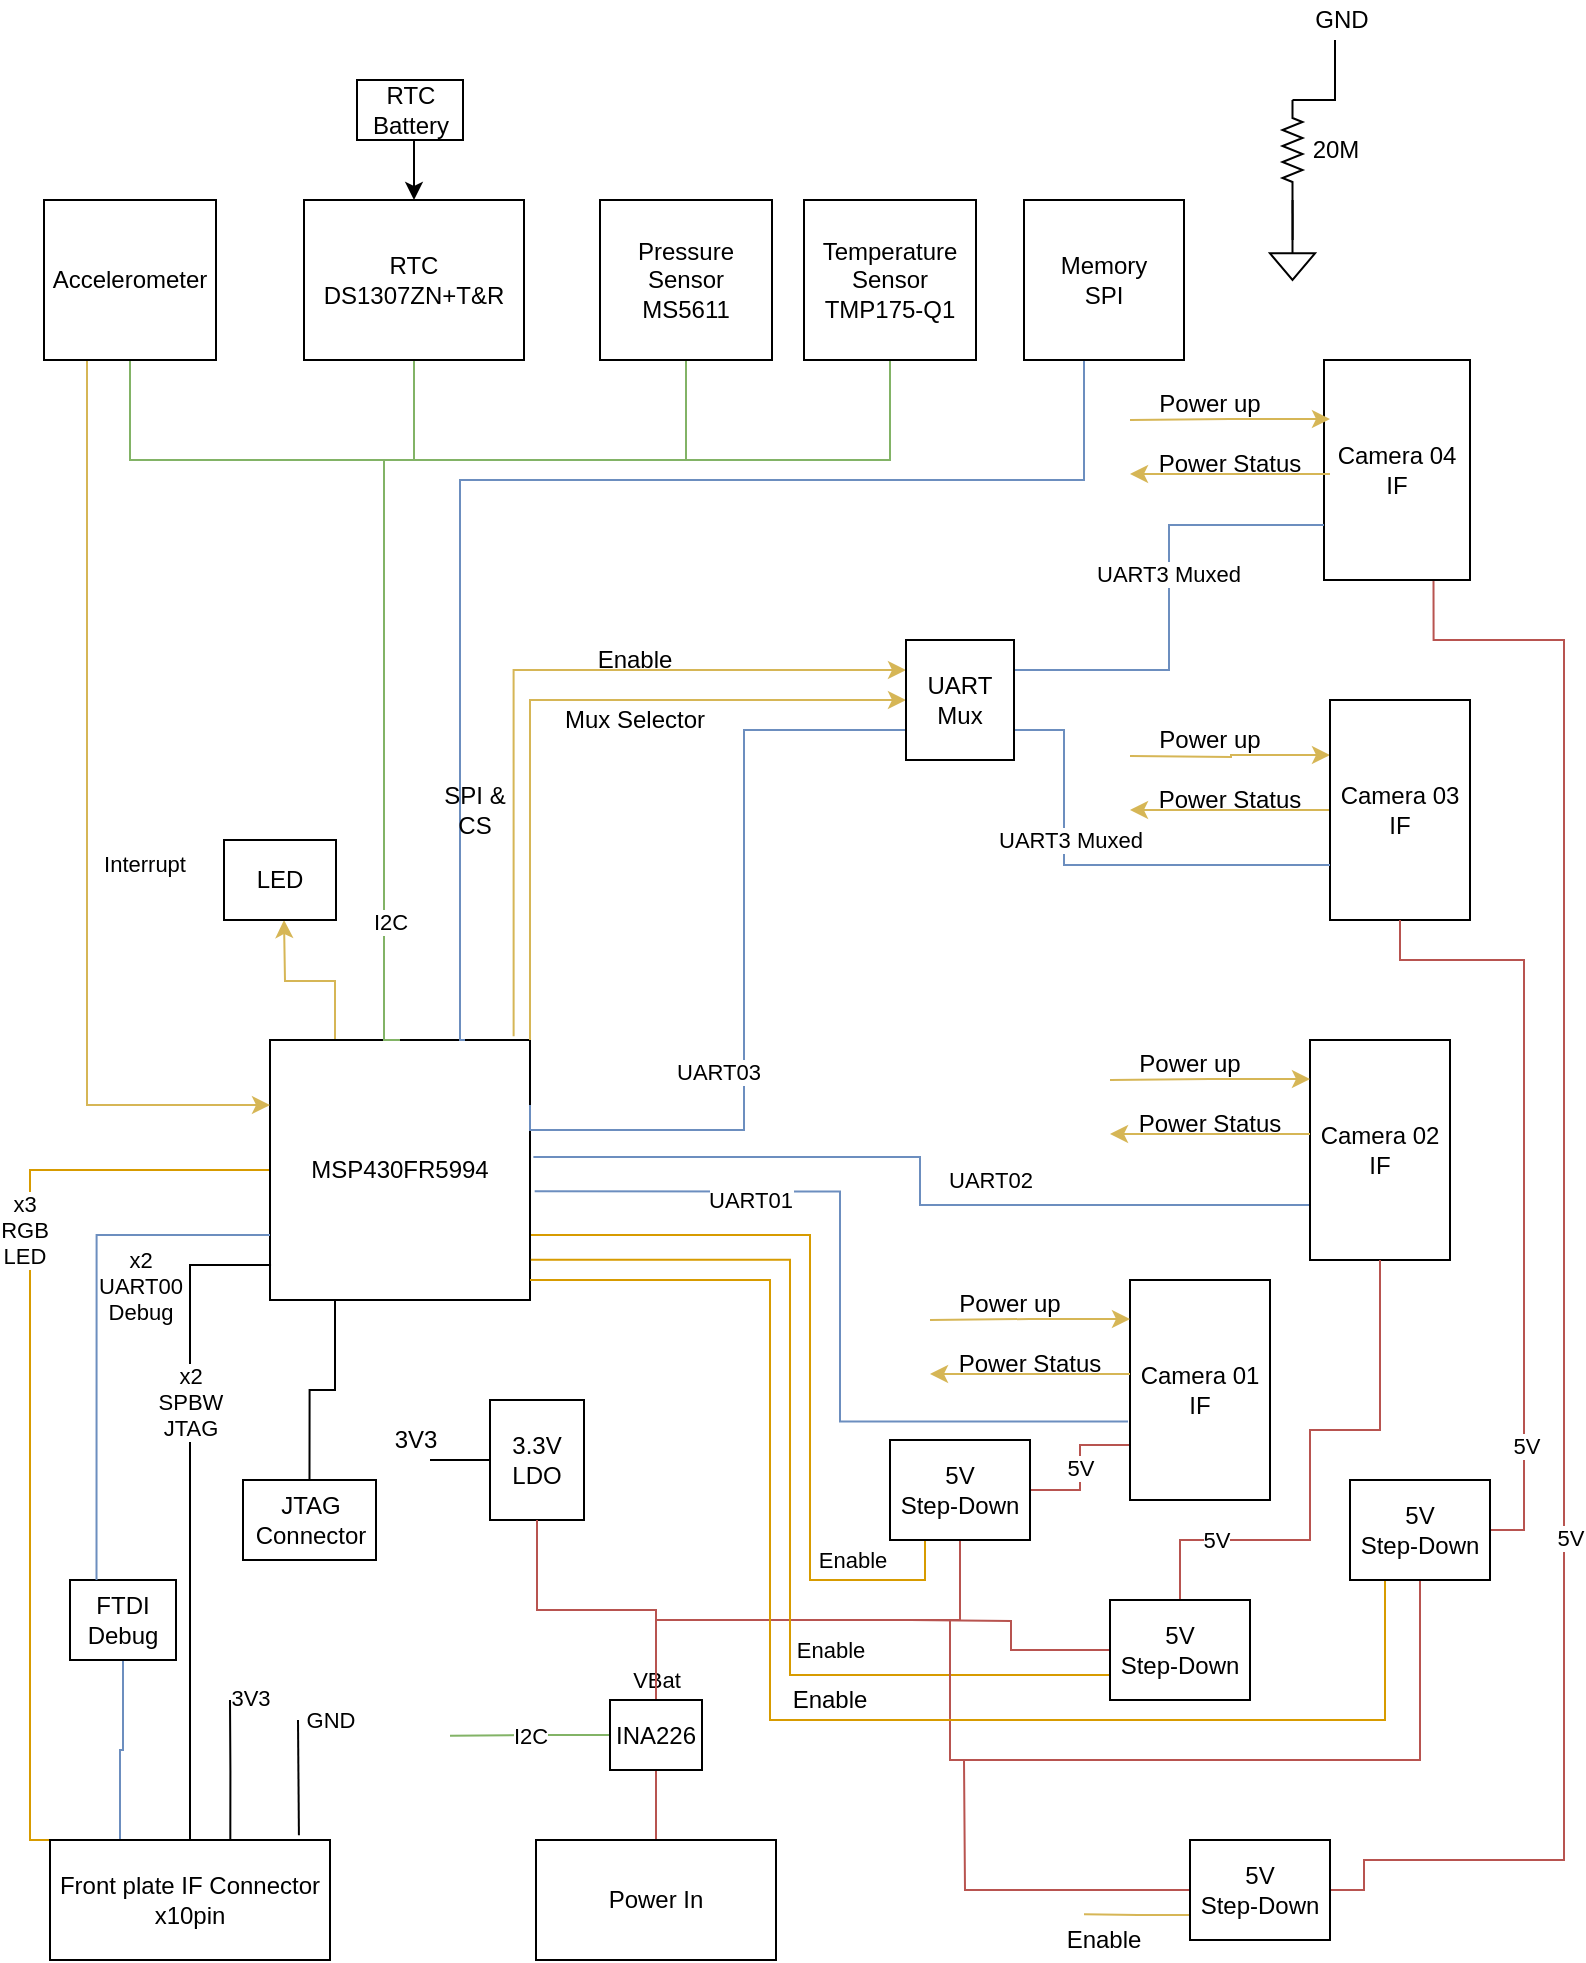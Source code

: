 <mxfile version="14.4.3" type="device"><diagram id="txmG2IFLSM8s18csIZBV" name="Page-1"><mxGraphModel dx="1086" dy="926" grid="1" gridSize="10" guides="1" tooltips="1" connect="1" arrows="1" fold="1" page="1" pageScale="1" pageWidth="827" pageHeight="1169" math="0" shadow="0"><root><mxCell id="0"/><mxCell id="1" parent="0"/><mxCell id="CVxt9vR15aUh4bLvRqq9-19" style="edgeStyle=orthogonalEdgeStyle;rounded=0;orthogonalLoop=1;jettySize=auto;html=1;exitX=0;exitY=0.5;exitDx=0;exitDy=0;entryX=0.071;entryY=0;entryDx=0;entryDy=0;endArrow=none;endFill=0;entryPerimeter=0;fillColor=#ffe6cc;strokeColor=#d79b00;" parent="1" source="hdKcBarUsNxm9pj3Bo2f-1" target="CVxt9vR15aUh4bLvRqq9-10" edge="1"><mxGeometry relative="1" as="geometry"><Array as="points"><mxPoint x="43" y="605"/><mxPoint x="43" y="940"/></Array></mxGeometry></mxCell><mxCell id="CVxt9vR15aUh4bLvRqq9-20" value="x3&lt;br&gt;RGB&lt;br&gt;LED" style="edgeLabel;html=1;align=center;verticalAlign=middle;resizable=0;points=[];" parent="CVxt9vR15aUh4bLvRqq9-19" vertex="1" connectable="0"><mxGeometry x="-0.368" y="-3" relative="1" as="geometry"><mxPoint as="offset"/></mxGeometry></mxCell><mxCell id="CVxt9vR15aUh4bLvRqq9-36" style="edgeStyle=orthogonalEdgeStyle;rounded=0;orthogonalLoop=1;jettySize=auto;html=1;exitX=1;exitY=0.75;exitDx=0;exitDy=0;entryX=0.25;entryY=1;entryDx=0;entryDy=0;endArrow=none;endFill=0;fillColor=#ffe6cc;strokeColor=#d79b00;" parent="1" source="hdKcBarUsNxm9pj3Bo2f-1" target="CVxt9vR15aUh4bLvRqq9-29" edge="1"><mxGeometry relative="1" as="geometry"><Array as="points"><mxPoint x="433" y="637"/><mxPoint x="433" y="810"/><mxPoint x="490" y="810"/></Array></mxGeometry></mxCell><mxCell id="CVxt9vR15aUh4bLvRqq9-37" value="Enable" style="edgeLabel;html=1;align=center;verticalAlign=middle;resizable=0;points=[];" parent="CVxt9vR15aUh4bLvRqq9-36" vertex="1" connectable="0"><mxGeometry x="0.287" y="2" relative="1" as="geometry"><mxPoint x="18.33" y="51.67" as="offset"/></mxGeometry></mxCell><mxCell id="-64wOaMUyt_-6kILjoR9-6" style="edgeStyle=orthogonalEdgeStyle;rounded=0;orthogonalLoop=1;jettySize=auto;html=1;exitX=0.25;exitY=1;exitDx=0;exitDy=0;entryX=0.5;entryY=0;entryDx=0;entryDy=0;endArrow=none;endFill=0;" parent="1" source="hdKcBarUsNxm9pj3Bo2f-1" target="-64wOaMUyt_-6kILjoR9-5" edge="1"><mxGeometry relative="1" as="geometry"/></mxCell><mxCell id="LRrQYaVex_GdF327hlpn-23" style="edgeStyle=orthogonalEdgeStyle;rounded=0;orthogonalLoop=1;jettySize=auto;html=1;exitX=0.25;exitY=0;exitDx=0;exitDy=0;startArrow=none;startFill=0;endArrow=classic;endFill=1;fillColor=#fff2cc;strokeColor=#d6b656;" parent="1" source="hdKcBarUsNxm9pj3Bo2f-1" edge="1"><mxGeometry relative="1" as="geometry"><mxPoint x="170" y="480" as="targetPoint"/></mxGeometry></mxCell><mxCell id="hdKcBarUsNxm9pj3Bo2f-1" value="MSP430FR5994" style="rounded=0;whiteSpace=wrap;html=1;" parent="1" vertex="1"><mxGeometry x="163" y="540" width="130" height="130" as="geometry"/></mxCell><mxCell id="CVxt9vR15aUh4bLvRqq9-4" style="edgeStyle=orthogonalEdgeStyle;rounded=0;orthogonalLoop=1;jettySize=auto;html=1;exitX=0.5;exitY=1;exitDx=0;exitDy=0;entryX=0.5;entryY=0;entryDx=0;entryDy=0;endArrow=none;endFill=0;fillColor=#d5e8d4;strokeColor=#82b366;" parent="1" source="CVxt9vR15aUh4bLvRqq9-1" target="hdKcBarUsNxm9pj3Bo2f-1" edge="1"><mxGeometry relative="1" as="geometry"><Array as="points"><mxPoint x="93" y="250"/><mxPoint x="220" y="250"/><mxPoint x="220" y="540"/></Array></mxGeometry></mxCell><mxCell id="CVxt9vR15aUh4bLvRqq9-8" style="edgeStyle=orthogonalEdgeStyle;rounded=0;orthogonalLoop=1;jettySize=auto;html=1;exitX=0.25;exitY=1;exitDx=0;exitDy=0;entryX=0;entryY=0.25;entryDx=0;entryDy=0;endArrow=classic;endFill=1;fillColor=#fff2cc;strokeColor=#d6b656;" parent="1" source="CVxt9vR15aUh4bLvRqq9-1" target="hdKcBarUsNxm9pj3Bo2f-1" edge="1"><mxGeometry relative="1" as="geometry"/></mxCell><mxCell id="CVxt9vR15aUh4bLvRqq9-9" value="Interrupt" style="edgeLabel;html=1;align=center;verticalAlign=middle;resizable=0;points=[];" parent="CVxt9vR15aUh4bLvRqq9-8" vertex="1" connectable="0"><mxGeometry x="-0.674" y="1" relative="1" as="geometry"><mxPoint x="27.5" y="176.21" as="offset"/></mxGeometry></mxCell><mxCell id="CVxt9vR15aUh4bLvRqq9-1" value="Accelerometer" style="rounded=0;whiteSpace=wrap;html=1;" parent="1" vertex="1"><mxGeometry x="50" y="120" width="86" height="80" as="geometry"/></mxCell><mxCell id="CVxt9vR15aUh4bLvRqq9-6" style="edgeStyle=orthogonalEdgeStyle;rounded=0;orthogonalLoop=1;jettySize=auto;html=1;exitX=0.5;exitY=1;exitDx=0;exitDy=0;entryX=0.5;entryY=0;entryDx=0;entryDy=0;endArrow=none;endFill=0;fillColor=#d5e8d4;strokeColor=#82b366;" parent="1" source="CVxt9vR15aUh4bLvRqq9-2" target="hdKcBarUsNxm9pj3Bo2f-1" edge="1"><mxGeometry relative="1" as="geometry"><Array as="points"><mxPoint x="235" y="250"/><mxPoint x="220" y="250"/><mxPoint x="220" y="540"/></Array></mxGeometry></mxCell><mxCell id="CVxt9vR15aUh4bLvRqq9-2" value="RTC&lt;br&gt;&lt;span style=&quot;font-size: 12px&quot;&gt;DS1307ZN+T&amp;amp;R&lt;/span&gt;" style="rounded=0;whiteSpace=wrap;html=1;" parent="1" vertex="1"><mxGeometry x="180" y="120" width="110" height="80" as="geometry"/></mxCell><mxCell id="CVxt9vR15aUh4bLvRqq9-5" style="edgeStyle=orthogonalEdgeStyle;rounded=0;orthogonalLoop=1;jettySize=auto;html=1;exitX=0.5;exitY=1;exitDx=0;exitDy=0;endArrow=none;endFill=0;fillColor=#d5e8d4;strokeColor=#82b366;" parent="1" source="CVxt9vR15aUh4bLvRqq9-3" target="hdKcBarUsNxm9pj3Bo2f-1" edge="1"><mxGeometry relative="1" as="geometry"><Array as="points"><mxPoint x="371" y="250"/><mxPoint x="220" y="250"/></Array></mxGeometry></mxCell><mxCell id="CVxt9vR15aUh4bLvRqq9-7" value="I2C" style="edgeLabel;html=1;align=center;verticalAlign=middle;resizable=0;points=[];" parent="CVxt9vR15aUh4bLvRqq9-5" vertex="1" connectable="0"><mxGeometry x="0.758" y="3" relative="1" as="geometry"><mxPoint as="offset"/></mxGeometry></mxCell><mxCell id="CVxt9vR15aUh4bLvRqq9-3" value="Pressure Sensor MS5611" style="rounded=0;whiteSpace=wrap;html=1;" parent="1" vertex="1"><mxGeometry x="328" y="120" width="86" height="80" as="geometry"/></mxCell><mxCell id="CVxt9vR15aUh4bLvRqq9-13" style="edgeStyle=orthogonalEdgeStyle;rounded=0;orthogonalLoop=1;jettySize=auto;html=1;exitX=0.5;exitY=0;exitDx=0;exitDy=0;entryX=0.004;entryY=0.865;entryDx=0;entryDy=0;entryPerimeter=0;endArrow=none;endFill=0;" parent="1" source="CVxt9vR15aUh4bLvRqq9-10" target="hdKcBarUsNxm9pj3Bo2f-1" edge="1"><mxGeometry relative="1" as="geometry"/></mxCell><mxCell id="CVxt9vR15aUh4bLvRqq9-14" value="x2&lt;br&gt;SPBW&lt;br&gt;JTAG" style="edgeLabel;html=1;align=center;verticalAlign=middle;resizable=0;points=[];" parent="CVxt9vR15aUh4bLvRqq9-13" vertex="1" connectable="0"><mxGeometry x="0.451" relative="1" as="geometry"><mxPoint y="18.29" as="offset"/></mxGeometry></mxCell><mxCell id="CVxt9vR15aUh4bLvRqq9-16" value="3V3" style="edgeStyle=orthogonalEdgeStyle;rounded=0;orthogonalLoop=1;jettySize=auto;html=1;exitX=0.644;exitY=-0.008;exitDx=0;exitDy=0;endArrow=none;endFill=0;exitPerimeter=0;" parent="1" source="CVxt9vR15aUh4bLvRqq9-10" edge="1"><mxGeometry x="0.993" y="-10" relative="1" as="geometry"><mxPoint x="143" y="870" as="targetPoint"/><mxPoint y="-1" as="offset"/></mxGeometry></mxCell><mxCell id="CVxt9vR15aUh4bLvRqq9-18" value="GND" style="edgeStyle=orthogonalEdgeStyle;rounded=0;orthogonalLoop=1;jettySize=auto;html=1;exitX=0.889;exitY=-0.039;exitDx=0;exitDy=0;endArrow=none;endFill=0;exitPerimeter=0;" parent="1" source="CVxt9vR15aUh4bLvRqq9-10" edge="1"><mxGeometry x="1" y="-16" relative="1" as="geometry"><mxPoint x="177" y="880" as="targetPoint"/><mxPoint as="offset"/></mxGeometry></mxCell><mxCell id="-64wOaMUyt_-6kILjoR9-4" style="edgeStyle=orthogonalEdgeStyle;rounded=0;orthogonalLoop=1;jettySize=auto;html=1;exitX=0.25;exitY=0;exitDx=0;exitDy=0;entryX=0.5;entryY=1;entryDx=0;entryDy=0;fillColor=#dae8fc;strokeColor=#6c8ebf;endArrow=none;endFill=0;" parent="1" source="CVxt9vR15aUh4bLvRqq9-10" target="-64wOaMUyt_-6kILjoR9-1" edge="1"><mxGeometry relative="1" as="geometry"/></mxCell><mxCell id="CVxt9vR15aUh4bLvRqq9-10" value="Front plate IF Connector x10pin" style="rounded=0;whiteSpace=wrap;html=1;" parent="1" vertex="1"><mxGeometry x="53" y="940" width="140" height="60" as="geometry"/></mxCell><mxCell id="CVxt9vR15aUh4bLvRqq9-22" style="edgeStyle=orthogonalEdgeStyle;rounded=0;orthogonalLoop=1;jettySize=auto;html=1;exitX=0.5;exitY=1;exitDx=0;exitDy=0;entryX=0.75;entryY=0;entryDx=0;entryDy=0;endArrow=none;endFill=0;fillColor=#dae8fc;strokeColor=#6c8ebf;" parent="1" source="CVxt9vR15aUh4bLvRqq9-21" target="hdKcBarUsNxm9pj3Bo2f-1" edge="1"><mxGeometry relative="1" as="geometry"><Array as="points"><mxPoint x="570" y="200"/><mxPoint x="570" y="260"/><mxPoint x="258" y="260"/></Array></mxGeometry></mxCell><mxCell id="CVxt9vR15aUh4bLvRqq9-21" value="Memory&lt;br&gt;SPI" style="rounded=0;whiteSpace=wrap;html=1;" parent="1" vertex="1"><mxGeometry x="540" y="120" width="80" height="80" as="geometry"/></mxCell><mxCell id="CVxt9vR15aUh4bLvRqq9-23" value="SPI &amp;amp;&lt;br&gt;CS" style="text;html=1;align=center;verticalAlign=middle;resizable=0;points=[];autosize=1;" parent="1" vertex="1"><mxGeometry x="240" y="410" width="50" height="30" as="geometry"/></mxCell><mxCell id="CVxt9vR15aUh4bLvRqq9-41" style="edgeStyle=orthogonalEdgeStyle;rounded=0;orthogonalLoop=1;jettySize=auto;html=1;exitX=0.5;exitY=0;exitDx=0;exitDy=0;entryX=0.5;entryY=1;entryDx=0;entryDy=0;endArrow=none;endFill=0;fillColor=#f8cecc;strokeColor=#b85450;" parent="1" source="CVxt9vR15aUh4bLvRqq9-24" target="CVxt9vR15aUh4bLvRqq9-30" edge="1"><mxGeometry relative="1" as="geometry"/></mxCell><mxCell id="CVxt9vR15aUh4bLvRqq9-24" value="Power In" style="rounded=0;whiteSpace=wrap;html=1;" parent="1" vertex="1"><mxGeometry x="296" y="940" width="120" height="60" as="geometry"/></mxCell><mxCell id="CVxt9vR15aUh4bLvRqq9-44" style="edgeStyle=orthogonalEdgeStyle;rounded=0;orthogonalLoop=1;jettySize=auto;html=1;exitX=0;exitY=0.5;exitDx=0;exitDy=0;endArrow=none;endFill=0;" parent="1" source="CVxt9vR15aUh4bLvRqq9-25" edge="1"><mxGeometry relative="1" as="geometry"><mxPoint x="243" y="750.333" as="targetPoint"/></mxGeometry></mxCell><mxCell id="CVxt9vR15aUh4bLvRqq9-25" value="3.3V LDO" style="rounded=0;whiteSpace=wrap;html=1;" parent="1" vertex="1"><mxGeometry x="273" y="720" width="47" height="60" as="geometry"/></mxCell><mxCell id="CVxt9vR15aUh4bLvRqq9-38" value="5V" style="edgeStyle=orthogonalEdgeStyle;rounded=0;orthogonalLoop=1;jettySize=auto;html=1;exitX=1;exitY=0.5;exitDx=0;exitDy=0;entryX=0;entryY=0.75;entryDx=0;entryDy=0;endArrow=none;endFill=0;fillColor=#f8cecc;strokeColor=#b85450;" parent="1" source="CVxt9vR15aUh4bLvRqq9-29" target="CVxt9vR15aUh4bLvRqq9-33" edge="1"><mxGeometry relative="1" as="geometry"/></mxCell><mxCell id="CVxt9vR15aUh4bLvRqq9-43" value="VBat" style="edgeStyle=orthogonalEdgeStyle;rounded=0;orthogonalLoop=1;jettySize=auto;html=1;exitX=0.5;exitY=1;exitDx=0;exitDy=0;entryX=0.5;entryY=0;entryDx=0;entryDy=0;endArrow=none;endFill=0;fillColor=#f8cecc;strokeColor=#b85450;" parent="1" source="CVxt9vR15aUh4bLvRqq9-29" target="CVxt9vR15aUh4bLvRqq9-30" edge="1"><mxGeometry x="0.914" relative="1" as="geometry"><mxPoint as="offset"/></mxGeometry></mxCell><mxCell id="CVxt9vR15aUh4bLvRqq9-29" value="5V &lt;br&gt;Step-Down" style="rounded=0;whiteSpace=wrap;html=1;" parent="1" vertex="1"><mxGeometry x="473" y="740" width="70" height="50" as="geometry"/></mxCell><mxCell id="CVxt9vR15aUh4bLvRqq9-39" value="I2C" style="edgeStyle=orthogonalEdgeStyle;rounded=0;orthogonalLoop=1;jettySize=auto;html=1;exitX=0;exitY=0.5;exitDx=0;exitDy=0;endArrow=none;endFill=0;fillColor=#d5e8d4;strokeColor=#82b366;" parent="1" source="CVxt9vR15aUh4bLvRqq9-30" edge="1"><mxGeometry relative="1" as="geometry"><mxPoint x="253" y="887.833" as="targetPoint"/></mxGeometry></mxCell><mxCell id="CVxt9vR15aUh4bLvRqq9-42" style="edgeStyle=orthogonalEdgeStyle;rounded=0;orthogonalLoop=1;jettySize=auto;html=1;exitX=0.5;exitY=0;exitDx=0;exitDy=0;entryX=0.5;entryY=1;entryDx=0;entryDy=0;endArrow=none;endFill=0;fillColor=#f8cecc;strokeColor=#b85450;" parent="1" source="CVxt9vR15aUh4bLvRqq9-30" target="CVxt9vR15aUh4bLvRqq9-25" edge="1"><mxGeometry relative="1" as="geometry"/></mxCell><mxCell id="CVxt9vR15aUh4bLvRqq9-30" value="INA226" style="rounded=0;whiteSpace=wrap;html=1;" parent="1" vertex="1"><mxGeometry x="333" y="870" width="46" height="35" as="geometry"/></mxCell><mxCell id="CVxt9vR15aUh4bLvRqq9-33" value="Camera 01 IF" style="rounded=0;whiteSpace=wrap;html=1;" parent="1" vertex="1"><mxGeometry x="593" y="660" width="70" height="110" as="geometry"/></mxCell><mxCell id="CVxt9vR15aUh4bLvRqq9-45" value="3V3" style="text;html=1;strokeColor=none;fillColor=none;align=center;verticalAlign=middle;whiteSpace=wrap;rounded=0;" parent="1" vertex="1"><mxGeometry x="216" y="730" width="40" height="20" as="geometry"/></mxCell><mxCell id="CVxt9vR15aUh4bLvRqq9-49" style="edgeStyle=orthogonalEdgeStyle;rounded=0;orthogonalLoop=1;jettySize=auto;html=1;exitX=1.018;exitY=0.582;exitDx=0;exitDy=0;entryX=-0.014;entryY=0.643;entryDx=0;entryDy=0;endArrow=none;endFill=0;fillColor=#dae8fc;strokeColor=#6c8ebf;entryPerimeter=0;exitPerimeter=0;" parent="1" source="hdKcBarUsNxm9pj3Bo2f-1" target="CVxt9vR15aUh4bLvRqq9-33" edge="1"><mxGeometry relative="1" as="geometry"><mxPoint x="447.61" y="630" as="sourcePoint"/><mxPoint x="583.0" y="730.95" as="targetPoint"/><Array as="points"><mxPoint x="448" y="616"/><mxPoint x="448" y="731"/></Array></mxGeometry></mxCell><mxCell id="CVxt9vR15aUh4bLvRqq9-50" value="UART01" style="edgeLabel;html=1;align=center;verticalAlign=middle;resizable=0;points=[];" parent="CVxt9vR15aUh4bLvRqq9-49" vertex="1" connectable="0"><mxGeometry x="-0.122" y="2" relative="1" as="geometry"><mxPoint x="-47.03" y="-23.6" as="offset"/></mxGeometry></mxCell><mxCell id="CVxt9vR15aUh4bLvRqq9-53" value="UART02" style="edgeStyle=orthogonalEdgeStyle;rounded=0;orthogonalLoop=1;jettySize=auto;html=1;exitX=1.013;exitY=0.45;exitDx=0;exitDy=0;entryX=0;entryY=0.75;entryDx=0;entryDy=0;endArrow=none;endFill=0;fillColor=#dae8fc;strokeColor=#6c8ebf;exitPerimeter=0;" parent="1" source="hdKcBarUsNxm9pj3Bo2f-1" target="CVxt9vR15aUh4bLvRqq9-51" edge="1"><mxGeometry x="0.224" y="13" relative="1" as="geometry"><mxPoint x="469" y="600" as="sourcePoint"/><mxPoint as="offset"/></mxGeometry></mxCell><mxCell id="CVxt9vR15aUh4bLvRqq9-54" value="UART03" style="edgeStyle=orthogonalEdgeStyle;rounded=0;orthogonalLoop=1;jettySize=auto;html=1;exitX=1;exitY=0.25;exitDx=0;exitDy=0;entryX=0;entryY=0.75;entryDx=0;entryDy=0;endArrow=none;endFill=0;fillColor=#dae8fc;strokeColor=#6c8ebf;" parent="1" source="hdKcBarUsNxm9pj3Bo2f-1" target="LRrQYaVex_GdF327hlpn-14" edge="1"><mxGeometry x="-0.257" y="13" relative="1" as="geometry"><Array as="points"><mxPoint x="293" y="585"/><mxPoint x="400" y="585"/><mxPoint x="400" y="385"/></Array><mxPoint x="469" y="585" as="sourcePoint"/><mxPoint as="offset"/></mxGeometry></mxCell><mxCell id="CVxt9vR15aUh4bLvRqq9-51" value="Camera 02 IF" style="rounded=0;whiteSpace=wrap;html=1;" parent="1" vertex="1"><mxGeometry x="683" y="540" width="70" height="110" as="geometry"/></mxCell><mxCell id="CVxt9vR15aUh4bLvRqq9-67" style="edgeStyle=orthogonalEdgeStyle;rounded=0;orthogonalLoop=1;jettySize=auto;html=1;exitX=0;exitY=0.25;exitDx=0;exitDy=0;endArrow=none;endFill=0;startArrow=classic;startFill=1;fillColor=#fff2cc;strokeColor=#d6b656;" parent="1" source="CVxt9vR15aUh4bLvRqq9-52" edge="1"><mxGeometry relative="1" as="geometry"><mxPoint x="593" y="398" as="targetPoint"/></mxGeometry></mxCell><mxCell id="CVxt9vR15aUh4bLvRqq9-68" style="edgeStyle=orthogonalEdgeStyle;rounded=0;orthogonalLoop=1;jettySize=auto;html=1;exitX=0;exitY=0.5;exitDx=0;exitDy=0;endArrow=classic;endFill=1;startArrow=none;startFill=0;fillColor=#fff2cc;strokeColor=#d6b656;" parent="1" source="CVxt9vR15aUh4bLvRqq9-52" edge="1"><mxGeometry relative="1" as="geometry"><mxPoint x="593" y="425" as="targetPoint"/></mxGeometry></mxCell><mxCell id="CVxt9vR15aUh4bLvRqq9-52" value="Camera 03 IF" style="rounded=0;whiteSpace=wrap;html=1;" parent="1" vertex="1"><mxGeometry x="693" y="370" width="70" height="110" as="geometry"/></mxCell><mxCell id="CVxt9vR15aUh4bLvRqq9-58" style="edgeStyle=orthogonalEdgeStyle;rounded=0;orthogonalLoop=1;jettySize=auto;html=1;exitX=0.5;exitY=0;exitDx=0;exitDy=0;entryX=0.5;entryY=1;entryDx=0;entryDy=0;endArrow=none;endFill=0;fillColor=#f8cecc;strokeColor=#b85450;" parent="1" source="CVxt9vR15aUh4bLvRqq9-55" target="CVxt9vR15aUh4bLvRqq9-51" edge="1"><mxGeometry relative="1" as="geometry"><Array as="points"><mxPoint x="618" y="790"/><mxPoint x="683" y="790"/><mxPoint x="683" y="735"/><mxPoint x="718" y="735"/></Array></mxGeometry></mxCell><mxCell id="CVxt9vR15aUh4bLvRqq9-65" value="5V" style="edgeLabel;html=1;align=center;verticalAlign=middle;resizable=0;points=[];" parent="CVxt9vR15aUh4bLvRqq9-58" vertex="1" connectable="0"><mxGeometry x="-0.65" relative="1" as="geometry"><mxPoint as="offset"/></mxGeometry></mxCell><mxCell id="CVxt9vR15aUh4bLvRqq9-59" style="edgeStyle=orthogonalEdgeStyle;rounded=0;orthogonalLoop=1;jettySize=auto;html=1;exitX=0;exitY=0.5;exitDx=0;exitDy=0;endArrow=none;endFill=0;fillColor=#f8cecc;strokeColor=#b85450;" parent="1" source="CVxt9vR15aUh4bLvRqq9-55" edge="1"><mxGeometry relative="1" as="geometry"><mxPoint x="483" y="830" as="targetPoint"/></mxGeometry></mxCell><mxCell id="CVxt9vR15aUh4bLvRqq9-61" style="edgeStyle=orthogonalEdgeStyle;rounded=0;orthogonalLoop=1;jettySize=auto;html=1;exitX=0;exitY=0.75;exitDx=0;exitDy=0;entryX=1.003;entryY=0.845;entryDx=0;entryDy=0;entryPerimeter=0;endArrow=none;endFill=0;fillColor=#ffe6cc;strokeColor=#d79b00;" parent="1" source="CVxt9vR15aUh4bLvRqq9-55" target="hdKcBarUsNxm9pj3Bo2f-1" edge="1"><mxGeometry relative="1" as="geometry"><Array as="points"><mxPoint x="423" y="857"/><mxPoint x="423" y="650"/></Array></mxGeometry></mxCell><mxCell id="CVxt9vR15aUh4bLvRqq9-62" value="Enable" style="edgeLabel;html=1;align=center;verticalAlign=middle;resizable=0;points=[];" parent="CVxt9vR15aUh4bLvRqq9-61" vertex="1" connectable="0"><mxGeometry x="-0.339" relative="1" as="geometry"><mxPoint x="20" y="-8.49" as="offset"/></mxGeometry></mxCell><mxCell id="CVxt9vR15aUh4bLvRqq9-55" value="5V &lt;br&gt;Step-Down" style="rounded=0;whiteSpace=wrap;html=1;" parent="1" vertex="1"><mxGeometry x="583" y="820" width="70" height="50" as="geometry"/></mxCell><mxCell id="CVxt9vR15aUh4bLvRqq9-57" style="edgeStyle=orthogonalEdgeStyle;rounded=0;orthogonalLoop=1;jettySize=auto;html=1;entryX=0.5;entryY=1;entryDx=0;entryDy=0;endArrow=none;endFill=0;fillColor=#f8cecc;strokeColor=#b85450;" parent="1" source="CVxt9vR15aUh4bLvRqq9-56" target="CVxt9vR15aUh4bLvRqq9-52" edge="1"><mxGeometry relative="1" as="geometry"><Array as="points"><mxPoint x="790" y="785"/><mxPoint x="790" y="500"/><mxPoint x="728" y="500"/></Array></mxGeometry></mxCell><mxCell id="CVxt9vR15aUh4bLvRqq9-66" value="5V" style="edgeLabel;html=1;align=center;verticalAlign=middle;resizable=0;points=[];" parent="CVxt9vR15aUh4bLvRqq9-57" vertex="1" connectable="0"><mxGeometry x="-0.69" y="-1" relative="1" as="geometry"><mxPoint as="offset"/></mxGeometry></mxCell><mxCell id="CVxt9vR15aUh4bLvRqq9-60" style="edgeStyle=orthogonalEdgeStyle;rounded=0;orthogonalLoop=1;jettySize=auto;html=1;exitX=0.5;exitY=1;exitDx=0;exitDy=0;endArrow=none;endFill=0;fillColor=#f8cecc;strokeColor=#b85450;" parent="1" source="CVxt9vR15aUh4bLvRqq9-56" edge="1"><mxGeometry relative="1" as="geometry"><mxPoint x="503" y="830" as="targetPoint"/><Array as="points"><mxPoint x="738" y="900"/><mxPoint x="503" y="900"/></Array></mxGeometry></mxCell><mxCell id="CVxt9vR15aUh4bLvRqq9-63" style="edgeStyle=orthogonalEdgeStyle;rounded=0;orthogonalLoop=1;jettySize=auto;html=1;exitX=0.25;exitY=1;exitDx=0;exitDy=0;entryX=1;entryY=0.923;entryDx=0;entryDy=0;entryPerimeter=0;endArrow=none;endFill=0;fillColor=#ffe6cc;strokeColor=#d79b00;" parent="1" source="CVxt9vR15aUh4bLvRqq9-56" target="hdKcBarUsNxm9pj3Bo2f-1" edge="1"><mxGeometry relative="1" as="geometry"><Array as="points"><mxPoint x="720" y="880"/><mxPoint x="413" y="880"/><mxPoint x="413" y="660"/></Array></mxGeometry></mxCell><mxCell id="CVxt9vR15aUh4bLvRqq9-56" value="5V &lt;br&gt;Step-Down" style="rounded=0;whiteSpace=wrap;html=1;" parent="1" vertex="1"><mxGeometry x="703" y="760" width="70" height="50" as="geometry"/></mxCell><mxCell id="CVxt9vR15aUh4bLvRqq9-64" value="Enable" style="text;html=1;strokeColor=none;fillColor=none;align=center;verticalAlign=middle;whiteSpace=wrap;rounded=0;" parent="1" vertex="1"><mxGeometry x="423" y="860" width="40" height="20" as="geometry"/></mxCell><mxCell id="CVxt9vR15aUh4bLvRqq9-69" value="Power up" style="text;html=1;strokeColor=none;fillColor=none;align=center;verticalAlign=middle;whiteSpace=wrap;rounded=0;" parent="1" vertex="1"><mxGeometry x="603" y="380" width="60" height="20" as="geometry"/></mxCell><mxCell id="CVxt9vR15aUh4bLvRqq9-70" value="Power Status" style="text;html=1;strokeColor=none;fillColor=none;align=center;verticalAlign=middle;whiteSpace=wrap;rounded=0;" parent="1" vertex="1"><mxGeometry x="603" y="410" width="80" height="20" as="geometry"/></mxCell><mxCell id="CVxt9vR15aUh4bLvRqq9-71" style="edgeStyle=orthogonalEdgeStyle;rounded=0;orthogonalLoop=1;jettySize=auto;html=1;exitX=0;exitY=0.25;exitDx=0;exitDy=0;endArrow=none;endFill=0;startArrow=classic;startFill=1;fillColor=#fff2cc;strokeColor=#d6b656;" parent="1" edge="1"><mxGeometry relative="1" as="geometry"><mxPoint x="583" y="560" as="targetPoint"/><mxPoint x="683" y="559.5" as="sourcePoint"/><Array as="points"><mxPoint x="633" y="560"/><mxPoint x="583" y="560"/></Array></mxGeometry></mxCell><mxCell id="CVxt9vR15aUh4bLvRqq9-72" style="edgeStyle=orthogonalEdgeStyle;rounded=0;orthogonalLoop=1;jettySize=auto;html=1;exitX=0;exitY=0.5;exitDx=0;exitDy=0;endArrow=classic;endFill=1;startArrow=none;startFill=0;fillColor=#fff2cc;strokeColor=#d6b656;" parent="1" edge="1"><mxGeometry relative="1" as="geometry"><mxPoint x="583" y="587" as="targetPoint"/><mxPoint x="683" y="587" as="sourcePoint"/></mxGeometry></mxCell><mxCell id="CVxt9vR15aUh4bLvRqq9-73" value="Power up" style="text;html=1;strokeColor=none;fillColor=none;align=center;verticalAlign=middle;whiteSpace=wrap;rounded=0;" parent="1" vertex="1"><mxGeometry x="593" y="542" width="60" height="20" as="geometry"/></mxCell><mxCell id="CVxt9vR15aUh4bLvRqq9-74" value="Power Status" style="text;html=1;strokeColor=none;fillColor=none;align=center;verticalAlign=middle;whiteSpace=wrap;rounded=0;" parent="1" vertex="1"><mxGeometry x="593" y="572" width="80" height="20" as="geometry"/></mxCell><mxCell id="CVxt9vR15aUh4bLvRqq9-75" style="edgeStyle=orthogonalEdgeStyle;rounded=0;orthogonalLoop=1;jettySize=auto;html=1;exitX=0;exitY=0.25;exitDx=0;exitDy=0;endArrow=none;endFill=0;startArrow=classic;startFill=1;fillColor=#fff2cc;strokeColor=#d6b656;" parent="1" edge="1"><mxGeometry relative="1" as="geometry"><mxPoint x="493" y="680" as="targetPoint"/><mxPoint x="593" y="679.5" as="sourcePoint"/><Array as="points"><mxPoint x="543" y="680"/><mxPoint x="493" y="680"/></Array></mxGeometry></mxCell><mxCell id="CVxt9vR15aUh4bLvRqq9-76" style="edgeStyle=orthogonalEdgeStyle;rounded=0;orthogonalLoop=1;jettySize=auto;html=1;exitX=0;exitY=0.5;exitDx=0;exitDy=0;endArrow=classic;endFill=1;startArrow=none;startFill=0;fillColor=#fff2cc;strokeColor=#d6b656;" parent="1" edge="1"><mxGeometry relative="1" as="geometry"><mxPoint x="493" y="707" as="targetPoint"/><mxPoint x="593" y="707" as="sourcePoint"/></mxGeometry></mxCell><mxCell id="CVxt9vR15aUh4bLvRqq9-77" value="Power up" style="text;html=1;strokeColor=none;fillColor=none;align=center;verticalAlign=middle;whiteSpace=wrap;rounded=0;" parent="1" vertex="1"><mxGeometry x="503" y="662" width="60" height="20" as="geometry"/></mxCell><mxCell id="CVxt9vR15aUh4bLvRqq9-78" value="Power Status" style="text;html=1;strokeColor=none;fillColor=none;align=center;verticalAlign=middle;whiteSpace=wrap;rounded=0;" parent="1" vertex="1"><mxGeometry x="503" y="692" width="80" height="20" as="geometry"/></mxCell><mxCell id="CVxt9vR15aUh4bLvRqq9-81" style="edgeStyle=orthogonalEdgeStyle;rounded=0;orthogonalLoop=1;jettySize=auto;html=1;exitX=0.5;exitY=1;exitDx=0;exitDy=0;entryX=0.5;entryY=0;entryDx=0;entryDy=0;startArrow=none;startFill=0;endArrow=classic;endFill=1;" parent="1" source="CVxt9vR15aUh4bLvRqq9-80" target="CVxt9vR15aUh4bLvRqq9-2" edge="1"><mxGeometry relative="1" as="geometry"/></mxCell><mxCell id="CVxt9vR15aUh4bLvRqq9-80" value="RTC Battery" style="rounded=0;whiteSpace=wrap;html=1;" parent="1" vertex="1"><mxGeometry x="206.5" y="60" width="53" height="30" as="geometry"/></mxCell><mxCell id="CVxt9vR15aUh4bLvRqq9-84" style="edgeStyle=orthogonalEdgeStyle;rounded=0;orthogonalLoop=1;jettySize=auto;html=1;exitX=0.5;exitY=1;exitDx=0;exitDy=0;startArrow=none;startFill=0;endArrow=none;endFill=0;fillColor=#d5e8d4;strokeColor=#82b366;" parent="1" source="CVxt9vR15aUh4bLvRqq9-83" edge="1"><mxGeometry relative="1" as="geometry"><mxPoint x="370" y="250" as="targetPoint"/><Array as="points"><mxPoint x="473" y="250"/></Array></mxGeometry></mxCell><mxCell id="CVxt9vR15aUh4bLvRqq9-83" value="Temperature Sensor&lt;br&gt;&lt;span style=&quot;font-size: 12px&quot;&gt;TMP175-Q1&lt;/span&gt;" style="rounded=0;whiteSpace=wrap;html=1;" parent="1" vertex="1"><mxGeometry x="430" y="120" width="86" height="80" as="geometry"/></mxCell><mxCell id="-64wOaMUyt_-6kILjoR9-1" value="FTDI Debug" style="rounded=0;whiteSpace=wrap;html=1;" parent="1" vertex="1"><mxGeometry x="63" y="810" width="53" height="40" as="geometry"/></mxCell><mxCell id="-64wOaMUyt_-6kILjoR9-2" style="edgeStyle=orthogonalEdgeStyle;rounded=0;orthogonalLoop=1;jettySize=auto;html=1;exitX=0;exitY=0.75;exitDx=0;exitDy=0;entryX=0.25;entryY=0;entryDx=0;entryDy=0;endArrow=none;endFill=0;fillColor=#dae8fc;strokeColor=#6c8ebf;" parent="1" source="hdKcBarUsNxm9pj3Bo2f-1" target="-64wOaMUyt_-6kILjoR9-1" edge="1"><mxGeometry relative="1" as="geometry"><mxPoint x="163" y="637.5" as="sourcePoint"/><mxPoint x="88" y="940" as="targetPoint"/></mxGeometry></mxCell><mxCell id="-64wOaMUyt_-6kILjoR9-3" value="x2&lt;br&gt;UART00&lt;br&gt;Debug" style="edgeLabel;html=1;align=center;verticalAlign=middle;resizable=0;points=[];" parent="-64wOaMUyt_-6kILjoR9-2" vertex="1" connectable="0"><mxGeometry x="-0.495" y="3" relative="1" as="geometry"><mxPoint y="22.5" as="offset"/></mxGeometry></mxCell><mxCell id="-64wOaMUyt_-6kILjoR9-5" value="JTAG&lt;br&gt;Connector" style="rounded=0;whiteSpace=wrap;html=1;" parent="1" vertex="1"><mxGeometry x="149.5" y="760" width="66.5" height="40" as="geometry"/></mxCell><mxCell id="LRrQYaVex_GdF327hlpn-8" style="edgeStyle=orthogonalEdgeStyle;rounded=0;orthogonalLoop=1;jettySize=auto;html=1;exitX=0.75;exitY=1;exitDx=0;exitDy=0;entryX=1;entryY=0.5;entryDx=0;entryDy=0;fillColor=#f8cecc;strokeColor=#b85450;endArrow=none;endFill=0;" parent="1" source="LRrQYaVex_GdF327hlpn-3" target="LRrQYaVex_GdF327hlpn-9" edge="1"><mxGeometry relative="1" as="geometry"><mxPoint x="710" y="990.0" as="targetPoint"/><Array as="points"><mxPoint x="745" y="340"/><mxPoint x="810" y="340"/><mxPoint x="810" y="950"/><mxPoint x="710" y="950"/><mxPoint x="710" y="965"/></Array></mxGeometry></mxCell><mxCell id="LRrQYaVex_GdF327hlpn-10" value="5V" style="edgeLabel;html=1;align=center;verticalAlign=middle;resizable=0;points=[];" parent="LRrQYaVex_GdF327hlpn-8" vertex="1" connectable="0"><mxGeometry x="0.3" y="3" relative="1" as="geometry"><mxPoint as="offset"/></mxGeometry></mxCell><mxCell id="LRrQYaVex_GdF327hlpn-3" value="Camera 04 IF" style="rounded=0;whiteSpace=wrap;html=1;" parent="1" vertex="1"><mxGeometry x="690" y="200" width="73" height="110" as="geometry"/></mxCell><mxCell id="LRrQYaVex_GdF327hlpn-4" style="edgeStyle=orthogonalEdgeStyle;rounded=0;orthogonalLoop=1;jettySize=auto;html=1;exitX=0;exitY=0.25;exitDx=0;exitDy=0;endArrow=none;endFill=0;startArrow=classic;startFill=1;fillColor=#fff2cc;strokeColor=#d6b656;" parent="1" edge="1"><mxGeometry relative="1" as="geometry"><mxPoint x="593" y="230" as="targetPoint"/><mxPoint x="693" y="229.5" as="sourcePoint"/><Array as="points"><mxPoint x="643" y="230"/><mxPoint x="593" y="230"/></Array></mxGeometry></mxCell><mxCell id="LRrQYaVex_GdF327hlpn-5" style="edgeStyle=orthogonalEdgeStyle;rounded=0;orthogonalLoop=1;jettySize=auto;html=1;exitX=0;exitY=0.5;exitDx=0;exitDy=0;endArrow=classic;endFill=1;startArrow=none;startFill=0;fillColor=#fff2cc;strokeColor=#d6b656;" parent="1" edge="1"><mxGeometry relative="1" as="geometry"><mxPoint x="593" y="257" as="targetPoint"/><mxPoint x="693" y="257" as="sourcePoint"/></mxGeometry></mxCell><mxCell id="LRrQYaVex_GdF327hlpn-6" value="Power up" style="text;html=1;strokeColor=none;fillColor=none;align=center;verticalAlign=middle;whiteSpace=wrap;rounded=0;" parent="1" vertex="1"><mxGeometry x="603" y="212" width="60" height="20" as="geometry"/></mxCell><mxCell id="LRrQYaVex_GdF327hlpn-7" value="Power Status" style="text;html=1;strokeColor=none;fillColor=none;align=center;verticalAlign=middle;whiteSpace=wrap;rounded=0;" parent="1" vertex="1"><mxGeometry x="603" y="242" width="80" height="20" as="geometry"/></mxCell><mxCell id="LRrQYaVex_GdF327hlpn-11" style="edgeStyle=orthogonalEdgeStyle;rounded=0;orthogonalLoop=1;jettySize=auto;html=1;exitX=0;exitY=0.5;exitDx=0;exitDy=0;endArrow=none;endFill=0;fillColor=#f8cecc;strokeColor=#b85450;" parent="1" source="LRrQYaVex_GdF327hlpn-9" edge="1"><mxGeometry relative="1" as="geometry"><mxPoint x="510" y="900" as="targetPoint"/></mxGeometry></mxCell><mxCell id="LRrQYaVex_GdF327hlpn-12" style="edgeStyle=orthogonalEdgeStyle;rounded=0;orthogonalLoop=1;jettySize=auto;html=1;exitX=0;exitY=0.75;exitDx=0;exitDy=0;endArrow=none;endFill=0;fillColor=#fff2cc;strokeColor=#d6b656;" parent="1" source="LRrQYaVex_GdF327hlpn-9" edge="1"><mxGeometry relative="1" as="geometry"><mxPoint x="570" y="977.167" as="targetPoint"/></mxGeometry></mxCell><mxCell id="LRrQYaVex_GdF327hlpn-9" value="5V &lt;br&gt;Step-Down" style="rounded=0;whiteSpace=wrap;html=1;" parent="1" vertex="1"><mxGeometry x="623" y="940" width="70" height="50" as="geometry"/></mxCell><mxCell id="LRrQYaVex_GdF327hlpn-13" value="Enable" style="text;html=1;strokeColor=none;fillColor=none;align=center;verticalAlign=middle;whiteSpace=wrap;rounded=0;" parent="1" vertex="1"><mxGeometry x="560" y="980" width="40" height="20" as="geometry"/></mxCell><mxCell id="LRrQYaVex_GdF327hlpn-15" style="edgeStyle=orthogonalEdgeStyle;rounded=0;orthogonalLoop=1;jettySize=auto;html=1;exitX=1;exitY=0.25;exitDx=0;exitDy=0;entryX=0;entryY=0.75;entryDx=0;entryDy=0;endArrow=none;endFill=0;fillColor=#dae8fc;strokeColor=#6c8ebf;" parent="1" source="LRrQYaVex_GdF327hlpn-14" target="LRrQYaVex_GdF327hlpn-3" edge="1"><mxGeometry relative="1" as="geometry"/></mxCell><mxCell id="LRrQYaVex_GdF327hlpn-17" value="UART3 Muxed" style="edgeLabel;html=1;align=center;verticalAlign=middle;resizable=0;points=[];" parent="LRrQYaVex_GdF327hlpn-15" vertex="1" connectable="0"><mxGeometry x="0.102" y="1" relative="1" as="geometry"><mxPoint as="offset"/></mxGeometry></mxCell><mxCell id="LRrQYaVex_GdF327hlpn-16" style="edgeStyle=orthogonalEdgeStyle;rounded=0;orthogonalLoop=1;jettySize=auto;html=1;exitX=1;exitY=0.75;exitDx=0;exitDy=0;entryX=0;entryY=0.75;entryDx=0;entryDy=0;endArrow=none;endFill=0;fillColor=#dae8fc;strokeColor=#6c8ebf;" parent="1" source="LRrQYaVex_GdF327hlpn-14" target="CVxt9vR15aUh4bLvRqq9-52" edge="1"><mxGeometry relative="1" as="geometry"><Array as="points"><mxPoint x="560" y="385"/><mxPoint x="560" y="453"/></Array></mxGeometry></mxCell><mxCell id="LRrQYaVex_GdF327hlpn-18" value="UART3 Muxed" style="edgeLabel;html=1;align=center;verticalAlign=middle;resizable=0;points=[];" parent="LRrQYaVex_GdF327hlpn-16" vertex="1" connectable="0"><mxGeometry x="0.035" y="2" relative="1" as="geometry"><mxPoint x="-21.17" y="-10.5" as="offset"/></mxGeometry></mxCell><mxCell id="LRrQYaVex_GdF327hlpn-19" style="edgeStyle=orthogonalEdgeStyle;rounded=0;orthogonalLoop=1;jettySize=auto;html=1;exitX=0;exitY=0.25;exitDx=0;exitDy=0;endArrow=none;endFill=0;entryX=0.937;entryY=-0.014;entryDx=0;entryDy=0;entryPerimeter=0;fillColor=#fff2cc;strokeColor=#d6b656;startArrow=classic;startFill=1;" parent="1" source="LRrQYaVex_GdF327hlpn-14" target="hdKcBarUsNxm9pj3Bo2f-1" edge="1"><mxGeometry relative="1" as="geometry"><mxPoint x="430" y="355" as="targetPoint"/></mxGeometry></mxCell><mxCell id="LRrQYaVex_GdF327hlpn-20" style="edgeStyle=orthogonalEdgeStyle;rounded=0;orthogonalLoop=1;jettySize=auto;html=1;exitX=0;exitY=0.5;exitDx=0;exitDy=0;entryX=1;entryY=0;entryDx=0;entryDy=0;endArrow=none;endFill=0;fillColor=#fff2cc;strokeColor=#d6b656;startArrow=classic;startFill=1;" parent="1" source="LRrQYaVex_GdF327hlpn-14" target="hdKcBarUsNxm9pj3Bo2f-1" edge="1"><mxGeometry relative="1" as="geometry"/></mxCell><mxCell id="LRrQYaVex_GdF327hlpn-14" value="UART Mux" style="rounded=0;whiteSpace=wrap;html=1;" parent="1" vertex="1"><mxGeometry x="481" y="340" width="54" height="60" as="geometry"/></mxCell><mxCell id="LRrQYaVex_GdF327hlpn-21" value="Enable" style="text;html=1;align=center;verticalAlign=middle;resizable=0;points=[];autosize=1;" parent="1" vertex="1"><mxGeometry x="320" y="340" width="50" height="20" as="geometry"/></mxCell><mxCell id="LRrQYaVex_GdF327hlpn-22" value="Mux Selector" style="text;html=1;align=center;verticalAlign=middle;resizable=0;points=[];autosize=1;" parent="1" vertex="1"><mxGeometry x="300" y="370" width="90" height="20" as="geometry"/></mxCell><mxCell id="LRrQYaVex_GdF327hlpn-24" value="LED" style="rounded=0;whiteSpace=wrap;html=1;" parent="1" vertex="1"><mxGeometry x="140" y="440" width="56" height="40" as="geometry"/></mxCell><mxCell id="WMhtJJ7XkClN76LqBktN-1" value="" style="pointerEvents=1;verticalLabelPosition=bottom;shadow=0;dashed=0;align=center;html=1;verticalAlign=top;shape=mxgraph.electrical.signal_sources.signal_ground;" vertex="1" parent="1"><mxGeometry x="663" y="140" width="22.5" height="20" as="geometry"/></mxCell><mxCell id="WMhtJJ7XkClN76LqBktN-2" style="edgeStyle=orthogonalEdgeStyle;rounded=0;orthogonalLoop=1;jettySize=auto;html=1;exitX=1;exitY=0.5;exitDx=0;exitDy=0;exitPerimeter=0;endArrow=none;endFill=0;" edge="1" parent="1" source="WMhtJJ7XkClN76LqBktN-5" target="WMhtJJ7XkClN76LqBktN-1"><mxGeometry relative="1" as="geometry"/></mxCell><mxCell id="WMhtJJ7XkClN76LqBktN-3" style="edgeStyle=orthogonalEdgeStyle;rounded=0;orthogonalLoop=1;jettySize=auto;html=1;exitX=0;exitY=0.5;exitDx=0;exitDy=0;exitPerimeter=0;entryX=1;entryY=1;entryDx=0;entryDy=0;endArrow=none;endFill=0;" edge="1" parent="1" source="WMhtJJ7XkClN76LqBktN-5"><mxGeometry relative="1" as="geometry"><mxPoint x="695.5" y="40" as="targetPoint"/></mxGeometry></mxCell><mxCell id="WMhtJJ7XkClN76LqBktN-4" value="" style="edgeStyle=orthogonalEdgeStyle;rounded=0;orthogonalLoop=1;jettySize=auto;html=1;endArrow=none;endFill=0;" edge="1" parent="1" source="WMhtJJ7XkClN76LqBktN-5" target="WMhtJJ7XkClN76LqBktN-1"><mxGeometry relative="1" as="geometry"/></mxCell><mxCell id="WMhtJJ7XkClN76LqBktN-5" value="" style="pointerEvents=1;verticalLabelPosition=bottom;shadow=0;dashed=0;align=center;html=1;verticalAlign=top;shape=mxgraph.electrical.resistors.resistor_2;direction=south;" vertex="1" parent="1"><mxGeometry x="669.25" y="70" width="10" height="50" as="geometry"/></mxCell><mxCell id="WMhtJJ7XkClN76LqBktN-6" value="20M" style="text;html=1;strokeColor=none;fillColor=none;align=center;verticalAlign=middle;whiteSpace=wrap;rounded=0;" vertex="1" parent="1"><mxGeometry x="675.5" y="85" width="40" height="20" as="geometry"/></mxCell><mxCell id="WMhtJJ7XkClN76LqBktN-7" value="GND" style="text;html=1;strokeColor=none;fillColor=none;align=center;verticalAlign=middle;whiteSpace=wrap;rounded=0;" vertex="1" parent="1"><mxGeometry x="679.25" y="20" width="40" height="20" as="geometry"/></mxCell></root></mxGraphModel></diagram></mxfile>
